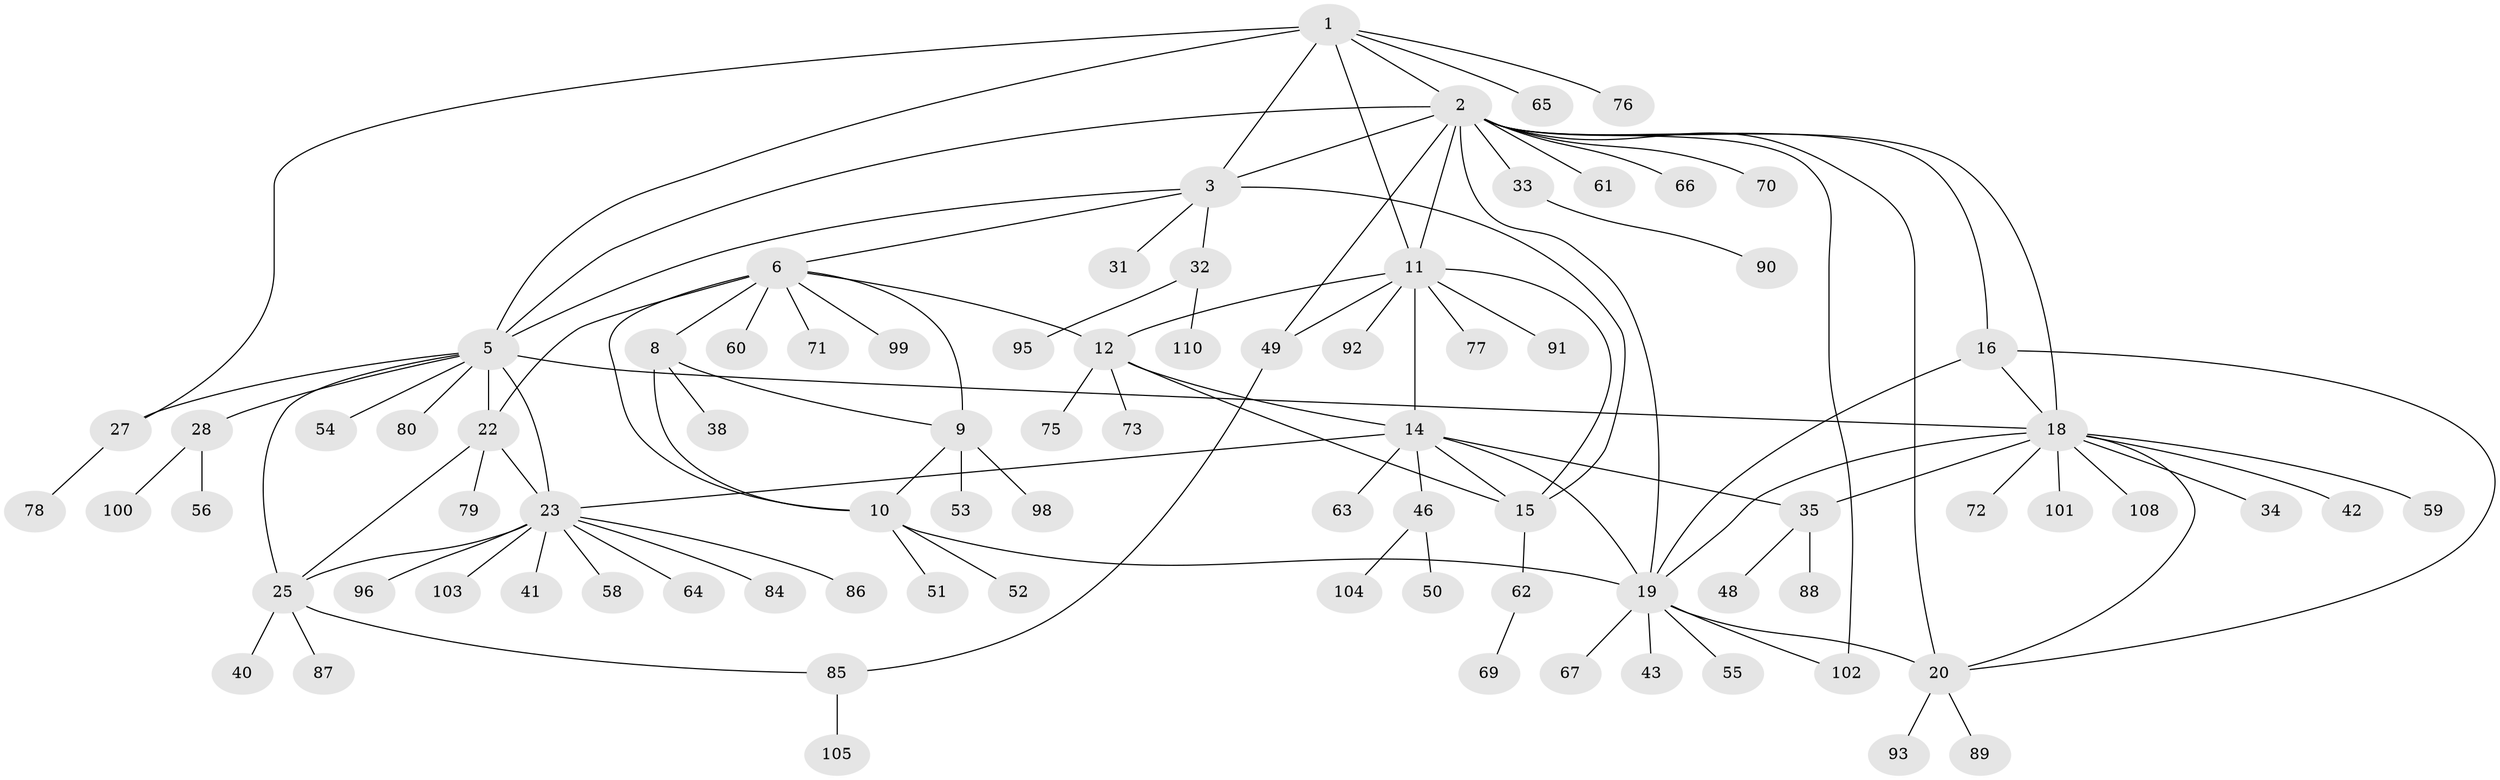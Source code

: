 // original degree distribution, {8: 0.044642857142857144, 6: 0.05357142857142857, 5: 0.026785714285714284, 7: 0.0625, 9: 0.017857142857142856, 13: 0.008928571428571428, 10: 0.017857142857142856, 2: 0.10714285714285714, 3: 0.044642857142857144, 4: 0.026785714285714284, 1: 0.5892857142857143}
// Generated by graph-tools (version 1.1) at 2025/11/02/27/25 16:11:35]
// undirected, 84 vertices, 114 edges
graph export_dot {
graph [start="1"]
  node [color=gray90,style=filled];
  1 [super="+39"];
  2 [super="+17"];
  3 [super="+4"];
  5 [super="+21"];
  6 [super="+7"];
  8 [super="+83"];
  9 [super="+112"];
  10 [super="+36"];
  11 [super="+13"];
  12 [super="+30"];
  14 [super="+26"];
  15 [super="+44"];
  16 [super="+45"];
  18 [super="+74"];
  19 [super="+29"];
  20;
  22 [super="+81"];
  23 [super="+24"];
  25 [super="+68"];
  27 [super="+107"];
  28 [super="+57"];
  31;
  32 [super="+106"];
  33;
  34;
  35 [super="+37"];
  38;
  40;
  41;
  42;
  43;
  46 [super="+47"];
  48 [super="+109"];
  49 [super="+82"];
  50;
  51;
  52;
  53;
  54;
  55;
  56;
  58;
  59;
  60;
  61;
  62;
  63;
  64;
  65 [super="+94"];
  66;
  67;
  69;
  70;
  71;
  72;
  73;
  75;
  76;
  77;
  78;
  79;
  80 [super="+111"];
  84;
  85;
  86;
  87;
  88;
  89 [super="+97"];
  90;
  91;
  92;
  93;
  95;
  96;
  98;
  99;
  100;
  101;
  102;
  103;
  104;
  105;
  108;
  110;
  1 -- 2;
  1 -- 3 [weight=2];
  1 -- 5;
  1 -- 27;
  1 -- 65;
  1 -- 76;
  1 -- 11;
  2 -- 3 [weight=2];
  2 -- 5;
  2 -- 70;
  2 -- 102;
  2 -- 49;
  2 -- 33;
  2 -- 66;
  2 -- 11;
  2 -- 16;
  2 -- 18;
  2 -- 19;
  2 -- 20;
  2 -- 61;
  3 -- 5 [weight=2];
  3 -- 15;
  3 -- 32;
  3 -- 6;
  3 -- 31;
  5 -- 80;
  5 -- 18;
  5 -- 54;
  5 -- 23 [weight=2];
  5 -- 22;
  5 -- 25;
  5 -- 27;
  5 -- 28;
  6 -- 8 [weight=2];
  6 -- 9 [weight=2];
  6 -- 10 [weight=2];
  6 -- 22;
  6 -- 60;
  6 -- 71;
  6 -- 99;
  6 -- 12;
  8 -- 9;
  8 -- 10;
  8 -- 38;
  9 -- 10;
  9 -- 53;
  9 -- 98;
  10 -- 19;
  10 -- 51;
  10 -- 52;
  11 -- 12 [weight=2];
  11 -- 14 [weight=2];
  11 -- 15 [weight=2];
  11 -- 91;
  11 -- 49;
  11 -- 92;
  11 -- 77;
  12 -- 14;
  12 -- 15;
  12 -- 73;
  12 -- 75;
  14 -- 15;
  14 -- 35;
  14 -- 63;
  14 -- 23;
  14 -- 46;
  14 -- 19;
  15 -- 62;
  16 -- 18;
  16 -- 19;
  16 -- 20;
  18 -- 19;
  18 -- 20;
  18 -- 34;
  18 -- 42;
  18 -- 59;
  18 -- 72;
  18 -- 101;
  18 -- 108;
  18 -- 35;
  19 -- 20;
  19 -- 67;
  19 -- 102;
  19 -- 55;
  19 -- 43;
  20 -- 89;
  20 -- 93;
  22 -- 23 [weight=2];
  22 -- 25;
  22 -- 79;
  23 -- 25 [weight=2];
  23 -- 41;
  23 -- 96;
  23 -- 64;
  23 -- 103;
  23 -- 84;
  23 -- 86;
  23 -- 58;
  25 -- 40;
  25 -- 85;
  25 -- 87;
  27 -- 78;
  28 -- 56;
  28 -- 100;
  32 -- 95;
  32 -- 110;
  33 -- 90;
  35 -- 48;
  35 -- 88;
  46 -- 50;
  46 -- 104;
  49 -- 85;
  62 -- 69;
  85 -- 105;
}
